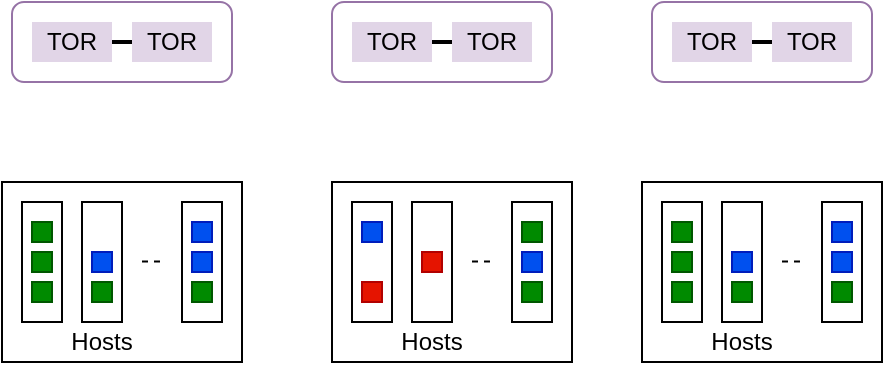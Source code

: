 <mxfile version="12.4.2" type="github" pages="1">
  <diagram id="Zf1moELY5aSaE2jxueNO" name="Page-1">
    <mxGraphModel dx="946" dy="547" grid="1" gridSize="10" guides="1" tooltips="1" connect="1" arrows="1" fold="1" page="1" pageScale="1" pageWidth="1100" pageHeight="850" math="0" shadow="0">
      <root>
        <mxCell id="0"/>
        <mxCell id="1" parent="0"/>
        <mxCell id="HJ_L1rE2T7s1D5HdSCg_-25" value="" style="rounded=0;whiteSpace=wrap;html=1;fillColor=none;" vertex="1" parent="1">
          <mxGeometry x="495" y="460" width="120" height="90" as="geometry"/>
        </mxCell>
        <mxCell id="LaCptTWRg6OUw0mQEfFn-7" value="" style="group" parent="1" vertex="1" connectable="0">
          <mxGeometry x="335" y="370" width="110" height="40" as="geometry"/>
        </mxCell>
        <mxCell id="LaCptTWRg6OUw0mQEfFn-5" value="" style="rounded=1;whiteSpace=wrap;html=1;fillColor=none;strokeColor=#9673a6;" parent="LaCptTWRg6OUw0mQEfFn-7" vertex="1">
          <mxGeometry width="110" height="40" as="geometry"/>
        </mxCell>
        <mxCell id="LaCptTWRg6OUw0mQEfFn-1" value="TOR" style="rounded=0;whiteSpace=wrap;html=1;fillColor=#e1d5e7;strokeColor=none;" parent="LaCptTWRg6OUw0mQEfFn-7" vertex="1">
          <mxGeometry x="10" y="10" width="40" height="20" as="geometry"/>
        </mxCell>
        <mxCell id="LaCptTWRg6OUw0mQEfFn-2" value="TOR" style="rounded=0;whiteSpace=wrap;html=1;fillColor=#e1d5e7;strokeColor=none;" parent="LaCptTWRg6OUw0mQEfFn-7" vertex="1">
          <mxGeometry x="60" y="10" width="40" height="20" as="geometry"/>
        </mxCell>
        <mxCell id="LaCptTWRg6OUw0mQEfFn-3" value="" style="endArrow=none;html=1;strokeWidth=2;entryX=0;entryY=0.5;entryDx=0;entryDy=0;exitX=1;exitY=0.5;exitDx=0;exitDy=0;" parent="LaCptTWRg6OUw0mQEfFn-7" source="LaCptTWRg6OUw0mQEfFn-1" target="LaCptTWRg6OUw0mQEfFn-2" edge="1">
          <mxGeometry width="50" height="50" relative="1" as="geometry">
            <mxPoint x="10" y="100" as="sourcePoint"/>
            <mxPoint x="60" y="50" as="targetPoint"/>
          </mxGeometry>
        </mxCell>
        <mxCell id="LaCptTWRg6OUw0mQEfFn-9" value="" style="group" parent="1" vertex="1" connectable="0">
          <mxGeometry x="495" y="370" width="110" height="40" as="geometry"/>
        </mxCell>
        <mxCell id="LaCptTWRg6OUw0mQEfFn-10" value="" style="rounded=1;whiteSpace=wrap;html=1;fillColor=none;strokeColor=#9673a6;" parent="LaCptTWRg6OUw0mQEfFn-9" vertex="1">
          <mxGeometry width="110" height="40" as="geometry"/>
        </mxCell>
        <mxCell id="LaCptTWRg6OUw0mQEfFn-11" value="TOR" style="rounded=0;whiteSpace=wrap;html=1;fillColor=#e1d5e7;strokeColor=none;" parent="LaCptTWRg6OUw0mQEfFn-9" vertex="1">
          <mxGeometry x="10" y="10" width="40" height="20" as="geometry"/>
        </mxCell>
        <mxCell id="LaCptTWRg6OUw0mQEfFn-12" value="TOR" style="rounded=0;whiteSpace=wrap;html=1;fillColor=#e1d5e7;strokeColor=none;" parent="LaCptTWRg6OUw0mQEfFn-9" vertex="1">
          <mxGeometry x="60" y="10" width="40" height="20" as="geometry"/>
        </mxCell>
        <mxCell id="LaCptTWRg6OUw0mQEfFn-13" value="" style="endArrow=none;html=1;strokeWidth=2;entryX=0;entryY=0.5;entryDx=0;entryDy=0;exitX=1;exitY=0.5;exitDx=0;exitDy=0;" parent="LaCptTWRg6OUw0mQEfFn-9" source="LaCptTWRg6OUw0mQEfFn-11" target="LaCptTWRg6OUw0mQEfFn-12" edge="1">
          <mxGeometry width="50" height="50" relative="1" as="geometry">
            <mxPoint x="10" y="100" as="sourcePoint"/>
            <mxPoint x="60" y="50" as="targetPoint"/>
          </mxGeometry>
        </mxCell>
        <mxCell id="LaCptTWRg6OUw0mQEfFn-14" value="" style="group" parent="1" vertex="1" connectable="0">
          <mxGeometry x="655" y="370" width="110" height="40" as="geometry"/>
        </mxCell>
        <mxCell id="LaCptTWRg6OUw0mQEfFn-15" value="" style="rounded=1;whiteSpace=wrap;html=1;fillColor=none;strokeColor=#9673a6;" parent="LaCptTWRg6OUw0mQEfFn-14" vertex="1">
          <mxGeometry width="110" height="40" as="geometry"/>
        </mxCell>
        <mxCell id="LaCptTWRg6OUw0mQEfFn-16" value="TOR" style="rounded=0;whiteSpace=wrap;html=1;fillColor=#e1d5e7;strokeColor=none;" parent="LaCptTWRg6OUw0mQEfFn-14" vertex="1">
          <mxGeometry x="10" y="10" width="40" height="20" as="geometry"/>
        </mxCell>
        <mxCell id="LaCptTWRg6OUw0mQEfFn-17" value="TOR" style="rounded=0;whiteSpace=wrap;html=1;fillColor=#e1d5e7;strokeColor=none;" parent="LaCptTWRg6OUw0mQEfFn-14" vertex="1">
          <mxGeometry x="60" y="10" width="40" height="20" as="geometry"/>
        </mxCell>
        <mxCell id="LaCptTWRg6OUw0mQEfFn-18" value="" style="endArrow=none;html=1;strokeWidth=2;entryX=0;entryY=0.5;entryDx=0;entryDy=0;exitX=1;exitY=0.5;exitDx=0;exitDy=0;" parent="LaCptTWRg6OUw0mQEfFn-14" source="LaCptTWRg6OUw0mQEfFn-16" target="LaCptTWRg6OUw0mQEfFn-17" edge="1">
          <mxGeometry width="50" height="50" relative="1" as="geometry">
            <mxPoint x="10" y="100" as="sourcePoint"/>
            <mxPoint x="60" y="50" as="targetPoint"/>
          </mxGeometry>
        </mxCell>
        <mxCell id="LaCptTWRg6OUw0mQEfFn-19" value="" style="rounded=0;whiteSpace=wrap;html=1;fillColor=none;" parent="1" vertex="1">
          <mxGeometry x="340" y="470" width="20" height="60" as="geometry"/>
        </mxCell>
        <mxCell id="LaCptTWRg6OUw0mQEfFn-21" value="" style="rounded=0;whiteSpace=wrap;html=1;fillColor=none;" parent="1" vertex="1">
          <mxGeometry x="370" y="470" width="20" height="60" as="geometry"/>
        </mxCell>
        <mxCell id="LaCptTWRg6OUw0mQEfFn-22" value="" style="rounded=0;whiteSpace=wrap;html=1;fillColor=none;" parent="1" vertex="1">
          <mxGeometry x="420" y="470" width="20" height="60" as="geometry"/>
        </mxCell>
        <mxCell id="LaCptTWRg6OUw0mQEfFn-23" value="" style="endArrow=none;dashed=1;html=1;strokeWidth=1;" parent="1" edge="1">
          <mxGeometry width="50" height="50" relative="1" as="geometry">
            <mxPoint x="400" y="499.76" as="sourcePoint"/>
            <mxPoint x="410" y="499.76" as="targetPoint"/>
          </mxGeometry>
        </mxCell>
        <mxCell id="HJ_L1rE2T7s1D5HdSCg_-1" value="" style="whiteSpace=wrap;html=1;aspect=fixed;fillColor=#008a00;strokeColor=#005700;fontColor=#ffffff;" vertex="1" parent="1">
          <mxGeometry x="345" y="510" width="10" height="10" as="geometry"/>
        </mxCell>
        <mxCell id="HJ_L1rE2T7s1D5HdSCg_-2" value="" style="whiteSpace=wrap;html=1;aspect=fixed;fillColor=#008a00;strokeColor=#005700;fontColor=#ffffff;" vertex="1" parent="1">
          <mxGeometry x="425" y="510" width="10" height="10" as="geometry"/>
        </mxCell>
        <mxCell id="HJ_L1rE2T7s1D5HdSCg_-3" value="" style="whiteSpace=wrap;html=1;aspect=fixed;fillColor=#008a00;strokeColor=#005700;fontColor=#ffffff;" vertex="1" parent="1">
          <mxGeometry x="345" y="495" width="10" height="10" as="geometry"/>
        </mxCell>
        <mxCell id="HJ_L1rE2T7s1D5HdSCg_-4" value="" style="whiteSpace=wrap;html=1;aspect=fixed;fillColor=#008a00;strokeColor=#005700;fontColor=#ffffff;" vertex="1" parent="1">
          <mxGeometry x="345" y="480" width="10" height="10" as="geometry"/>
        </mxCell>
        <mxCell id="HJ_L1rE2T7s1D5HdSCg_-5" value="" style="whiteSpace=wrap;html=1;aspect=fixed;fillColor=#0050ef;strokeColor=#001DBC;fontColor=#ffffff;" vertex="1" parent="1">
          <mxGeometry x="375" y="495" width="10" height="10" as="geometry"/>
        </mxCell>
        <mxCell id="HJ_L1rE2T7s1D5HdSCg_-6" value="" style="whiteSpace=wrap;html=1;aspect=fixed;fillColor=#008a00;strokeColor=#005700;fontColor=#ffffff;" vertex="1" parent="1">
          <mxGeometry x="375" y="510" width="10" height="10" as="geometry"/>
        </mxCell>
        <mxCell id="HJ_L1rE2T7s1D5HdSCg_-8" value="" style="whiteSpace=wrap;html=1;aspect=fixed;fillColor=#0050ef;strokeColor=#001DBC;fontColor=#ffffff;" vertex="1" parent="1">
          <mxGeometry x="425" y="495" width="10" height="10" as="geometry"/>
        </mxCell>
        <mxCell id="HJ_L1rE2T7s1D5HdSCg_-9" value="" style="whiteSpace=wrap;html=1;aspect=fixed;fillColor=#0050ef;strokeColor=#001DBC;fontColor=#ffffff;" vertex="1" parent="1">
          <mxGeometry x="425" y="480" width="10" height="10" as="geometry"/>
        </mxCell>
        <mxCell id="HJ_L1rE2T7s1D5HdSCg_-10" value="Hosts" style="text;html=1;strokeColor=none;fillColor=none;align=center;verticalAlign=middle;whiteSpace=wrap;rounded=0;" vertex="1" parent="1">
          <mxGeometry x="360" y="530" width="40" height="20" as="geometry"/>
        </mxCell>
        <mxCell id="HJ_L1rE2T7s1D5HdSCg_-11" value="" style="rounded=0;whiteSpace=wrap;html=1;fillColor=none;" vertex="1" parent="1">
          <mxGeometry x="330" y="460" width="120" height="90" as="geometry"/>
        </mxCell>
        <mxCell id="HJ_L1rE2T7s1D5HdSCg_-12" value="" style="rounded=0;whiteSpace=wrap;html=1;fillColor=none;" vertex="1" parent="1">
          <mxGeometry x="505" y="470" width="20" height="60" as="geometry"/>
        </mxCell>
        <mxCell id="HJ_L1rE2T7s1D5HdSCg_-13" value="" style="rounded=0;whiteSpace=wrap;html=1;fillColor=none;" vertex="1" parent="1">
          <mxGeometry x="535" y="470" width="20" height="60" as="geometry"/>
        </mxCell>
        <mxCell id="HJ_L1rE2T7s1D5HdSCg_-14" value="" style="rounded=0;whiteSpace=wrap;html=1;fillColor=none;" vertex="1" parent="1">
          <mxGeometry x="585" y="470" width="20" height="60" as="geometry"/>
        </mxCell>
        <mxCell id="HJ_L1rE2T7s1D5HdSCg_-15" value="" style="endArrow=none;dashed=1;html=1;strokeWidth=1;" edge="1" parent="1">
          <mxGeometry width="50" height="50" relative="1" as="geometry">
            <mxPoint x="565" y="499.76" as="sourcePoint"/>
            <mxPoint x="575" y="499.76" as="targetPoint"/>
          </mxGeometry>
        </mxCell>
        <mxCell id="HJ_L1rE2T7s1D5HdSCg_-16" value="" style="whiteSpace=wrap;html=1;aspect=fixed;fillColor=#e51400;strokeColor=#B20000;fontColor=#ffffff;" vertex="1" parent="1">
          <mxGeometry x="510" y="510" width="10" height="10" as="geometry"/>
        </mxCell>
        <mxCell id="HJ_L1rE2T7s1D5HdSCg_-17" value="" style="whiteSpace=wrap;html=1;aspect=fixed;fillColor=#008a00;strokeColor=#005700;fontColor=#ffffff;" vertex="1" parent="1">
          <mxGeometry x="590" y="510" width="10" height="10" as="geometry"/>
        </mxCell>
        <mxCell id="HJ_L1rE2T7s1D5HdSCg_-20" value="" style="whiteSpace=wrap;html=1;aspect=fixed;fillColor=#e51400;strokeColor=#B20000;fontColor=#ffffff;" vertex="1" parent="1">
          <mxGeometry x="540" y="495" width="10" height="10" as="geometry"/>
        </mxCell>
        <mxCell id="HJ_L1rE2T7s1D5HdSCg_-22" value="" style="whiteSpace=wrap;html=1;aspect=fixed;fillColor=#0050ef;strokeColor=#001DBC;fontColor=#ffffff;" vertex="1" parent="1">
          <mxGeometry x="590" y="495" width="10" height="10" as="geometry"/>
        </mxCell>
        <mxCell id="HJ_L1rE2T7s1D5HdSCg_-24" value="Hosts" style="text;html=1;strokeColor=none;fillColor=none;align=center;verticalAlign=middle;whiteSpace=wrap;rounded=0;" vertex="1" parent="1">
          <mxGeometry x="525" y="530" width="40" height="20" as="geometry"/>
        </mxCell>
        <mxCell id="HJ_L1rE2T7s1D5HdSCg_-26" value="" style="rounded=0;whiteSpace=wrap;html=1;fillColor=none;" vertex="1" parent="1">
          <mxGeometry x="660" y="470" width="20" height="60" as="geometry"/>
        </mxCell>
        <mxCell id="HJ_L1rE2T7s1D5HdSCg_-27" value="" style="rounded=0;whiteSpace=wrap;html=1;fillColor=none;" vertex="1" parent="1">
          <mxGeometry x="690" y="470" width="20" height="60" as="geometry"/>
        </mxCell>
        <mxCell id="HJ_L1rE2T7s1D5HdSCg_-28" value="" style="rounded=0;whiteSpace=wrap;html=1;fillColor=none;" vertex="1" parent="1">
          <mxGeometry x="740" y="470" width="20" height="60" as="geometry"/>
        </mxCell>
        <mxCell id="HJ_L1rE2T7s1D5HdSCg_-29" value="" style="endArrow=none;dashed=1;html=1;strokeWidth=1;" edge="1" parent="1">
          <mxGeometry width="50" height="50" relative="1" as="geometry">
            <mxPoint x="720" y="499.76" as="sourcePoint"/>
            <mxPoint x="730" y="499.76" as="targetPoint"/>
          </mxGeometry>
        </mxCell>
        <mxCell id="HJ_L1rE2T7s1D5HdSCg_-30" value="" style="whiteSpace=wrap;html=1;aspect=fixed;fillColor=#008a00;strokeColor=#005700;fontColor=#ffffff;" vertex="1" parent="1">
          <mxGeometry x="665" y="510" width="10" height="10" as="geometry"/>
        </mxCell>
        <mxCell id="HJ_L1rE2T7s1D5HdSCg_-31" value="" style="whiteSpace=wrap;html=1;aspect=fixed;fillColor=#008a00;strokeColor=#005700;fontColor=#ffffff;" vertex="1" parent="1">
          <mxGeometry x="745" y="510" width="10" height="10" as="geometry"/>
        </mxCell>
        <mxCell id="HJ_L1rE2T7s1D5HdSCg_-32" value="" style="whiteSpace=wrap;html=1;aspect=fixed;fillColor=#008a00;strokeColor=#005700;fontColor=#ffffff;" vertex="1" parent="1">
          <mxGeometry x="665" y="495" width="10" height="10" as="geometry"/>
        </mxCell>
        <mxCell id="HJ_L1rE2T7s1D5HdSCg_-33" value="" style="whiteSpace=wrap;html=1;aspect=fixed;fillColor=#008a00;strokeColor=#005700;fontColor=#ffffff;" vertex="1" parent="1">
          <mxGeometry x="665" y="480" width="10" height="10" as="geometry"/>
        </mxCell>
        <mxCell id="HJ_L1rE2T7s1D5HdSCg_-34" value="" style="whiteSpace=wrap;html=1;aspect=fixed;fillColor=#0050ef;strokeColor=#001DBC;fontColor=#ffffff;" vertex="1" parent="1">
          <mxGeometry x="695" y="495" width="10" height="10" as="geometry"/>
        </mxCell>
        <mxCell id="HJ_L1rE2T7s1D5HdSCg_-35" value="" style="whiteSpace=wrap;html=1;aspect=fixed;fillColor=#008a00;strokeColor=#005700;fontColor=#ffffff;" vertex="1" parent="1">
          <mxGeometry x="695" y="510" width="10" height="10" as="geometry"/>
        </mxCell>
        <mxCell id="HJ_L1rE2T7s1D5HdSCg_-36" value="" style="whiteSpace=wrap;html=1;aspect=fixed;fillColor=#0050ef;strokeColor=#001DBC;fontColor=#ffffff;" vertex="1" parent="1">
          <mxGeometry x="745" y="495" width="10" height="10" as="geometry"/>
        </mxCell>
        <mxCell id="HJ_L1rE2T7s1D5HdSCg_-37" value="" style="whiteSpace=wrap;html=1;aspect=fixed;fillColor=#0050ef;strokeColor=#001DBC;fontColor=#ffffff;" vertex="1" parent="1">
          <mxGeometry x="745" y="480" width="10" height="10" as="geometry"/>
        </mxCell>
        <mxCell id="HJ_L1rE2T7s1D5HdSCg_-38" value="Hosts" style="text;html=1;strokeColor=none;fillColor=none;align=center;verticalAlign=middle;whiteSpace=wrap;rounded=0;" vertex="1" parent="1">
          <mxGeometry x="680" y="530" width="40" height="20" as="geometry"/>
        </mxCell>
        <mxCell id="HJ_L1rE2T7s1D5HdSCg_-39" value="" style="rounded=0;whiteSpace=wrap;html=1;fillColor=none;" vertex="1" parent="1">
          <mxGeometry x="650" y="460" width="120" height="90" as="geometry"/>
        </mxCell>
        <mxCell id="HJ_L1rE2T7s1D5HdSCg_-40" value="" style="whiteSpace=wrap;html=1;aspect=fixed;fillColor=#008a00;strokeColor=#005700;fontColor=#ffffff;" vertex="1" parent="1">
          <mxGeometry x="590" y="480" width="10" height="10" as="geometry"/>
        </mxCell>
        <mxCell id="HJ_L1rE2T7s1D5HdSCg_-41" value="" style="whiteSpace=wrap;html=1;aspect=fixed;fillColor=#0050ef;strokeColor=#001DBC;fontColor=#ffffff;" vertex="1" parent="1">
          <mxGeometry x="510" y="480" width="10" height="10" as="geometry"/>
        </mxCell>
      </root>
    </mxGraphModel>
  </diagram>
</mxfile>
